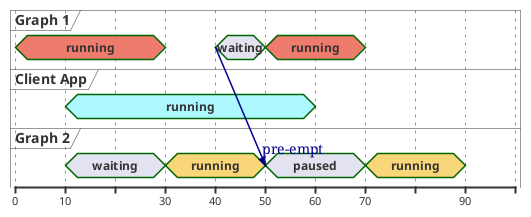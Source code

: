 @startuml
concise    "Graph 1" as A
concise    "Client App" as B
concise    "Graph 2" as C

@0
A is running #ef7b6c
B is {hidden}
C is {hidden}

@10
C is waiting
B is running #adf7ff

@30
A is {hidden}
C is running #f9d677

@40
A is waiting

@50
A is running #ef7b6c
C is paused

@60
B is {hidden}

@70
A is {hidden}
C is running #f9d677

@90
C is {hidden}

' EVENTS
A@40 -> C@50 : pre-empt

@enduml

